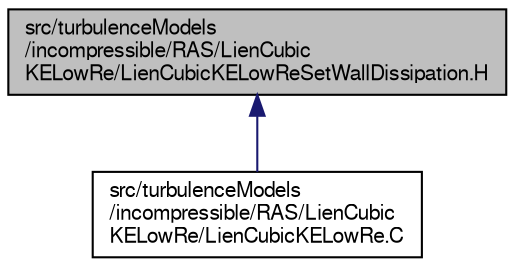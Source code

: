 digraph "src/turbulenceModels/incompressible/RAS/LienCubicKELowRe/LienCubicKELowReSetWallDissipation.H"
{
  bgcolor="transparent";
  edge [fontname="FreeSans",fontsize="10",labelfontname="FreeSans",labelfontsize="10"];
  node [fontname="FreeSans",fontsize="10",shape=record];
  Node1 [label="src/turbulenceModels\l/incompressible/RAS/LienCubic\lKELowRe/LienCubicKELowReSetWallDissipation.H",height=0.2,width=0.4,color="black", fillcolor="grey75", style="filled", fontcolor="black"];
  Node1 -> Node2 [dir="back",color="midnightblue",fontsize="10",style="solid",fontname="FreeSans"];
  Node2 [label="src/turbulenceModels\l/incompressible/RAS/LienCubic\lKELowRe/LienCubicKELowRe.C",height=0.2,width=0.4,color="black",URL="$a17594.html"];
}
